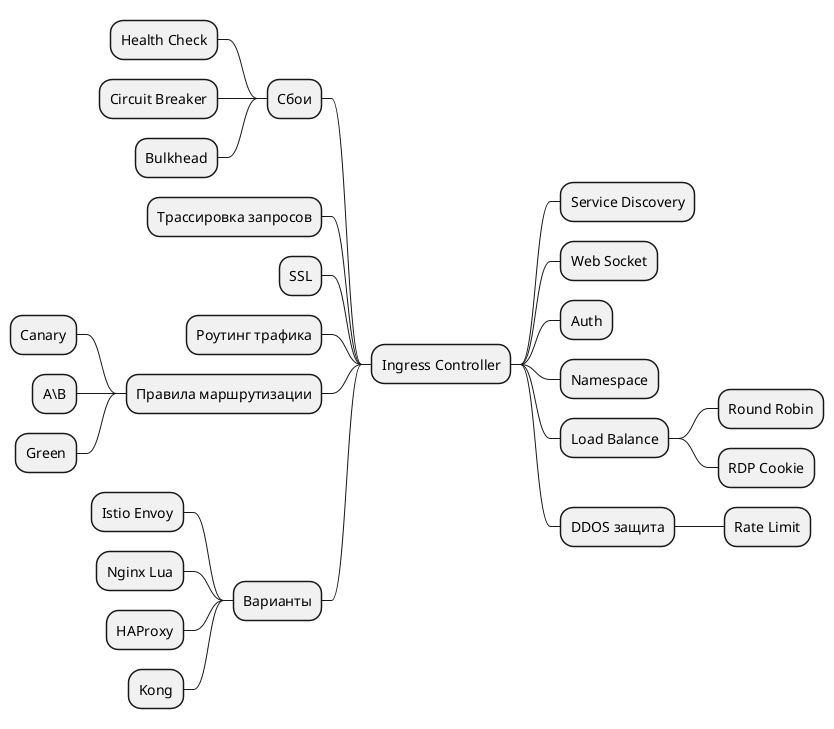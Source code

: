 @startmindmap (id=IC)

' class jenkins

' jenkins --> pipeline : содержит
' jenkins --> job : выполняет
' pipeline "1" --> "*" stage : включает
' pipeline --> jenkins_file : описывает

* Ingress Controller
** Service Discovery
** Web Socket
** Auth
** Namespace
** Load Balance
*** Round Robin
*** RDP Cookie
** DDOS защита
*** Rate Limit

left side

** Сбои
*** Health Check
*** Circuit Breaker
*** Bulkhead
** Трассировка запросов
** SSL
** Роутинг трафика
** Правила маршрутизации
*** Canary
*** A\B
*** Green
** Варианты
*** Istio Envoy
*** Nginx Lua
*** HAProxy
*** Kong

@enduml

